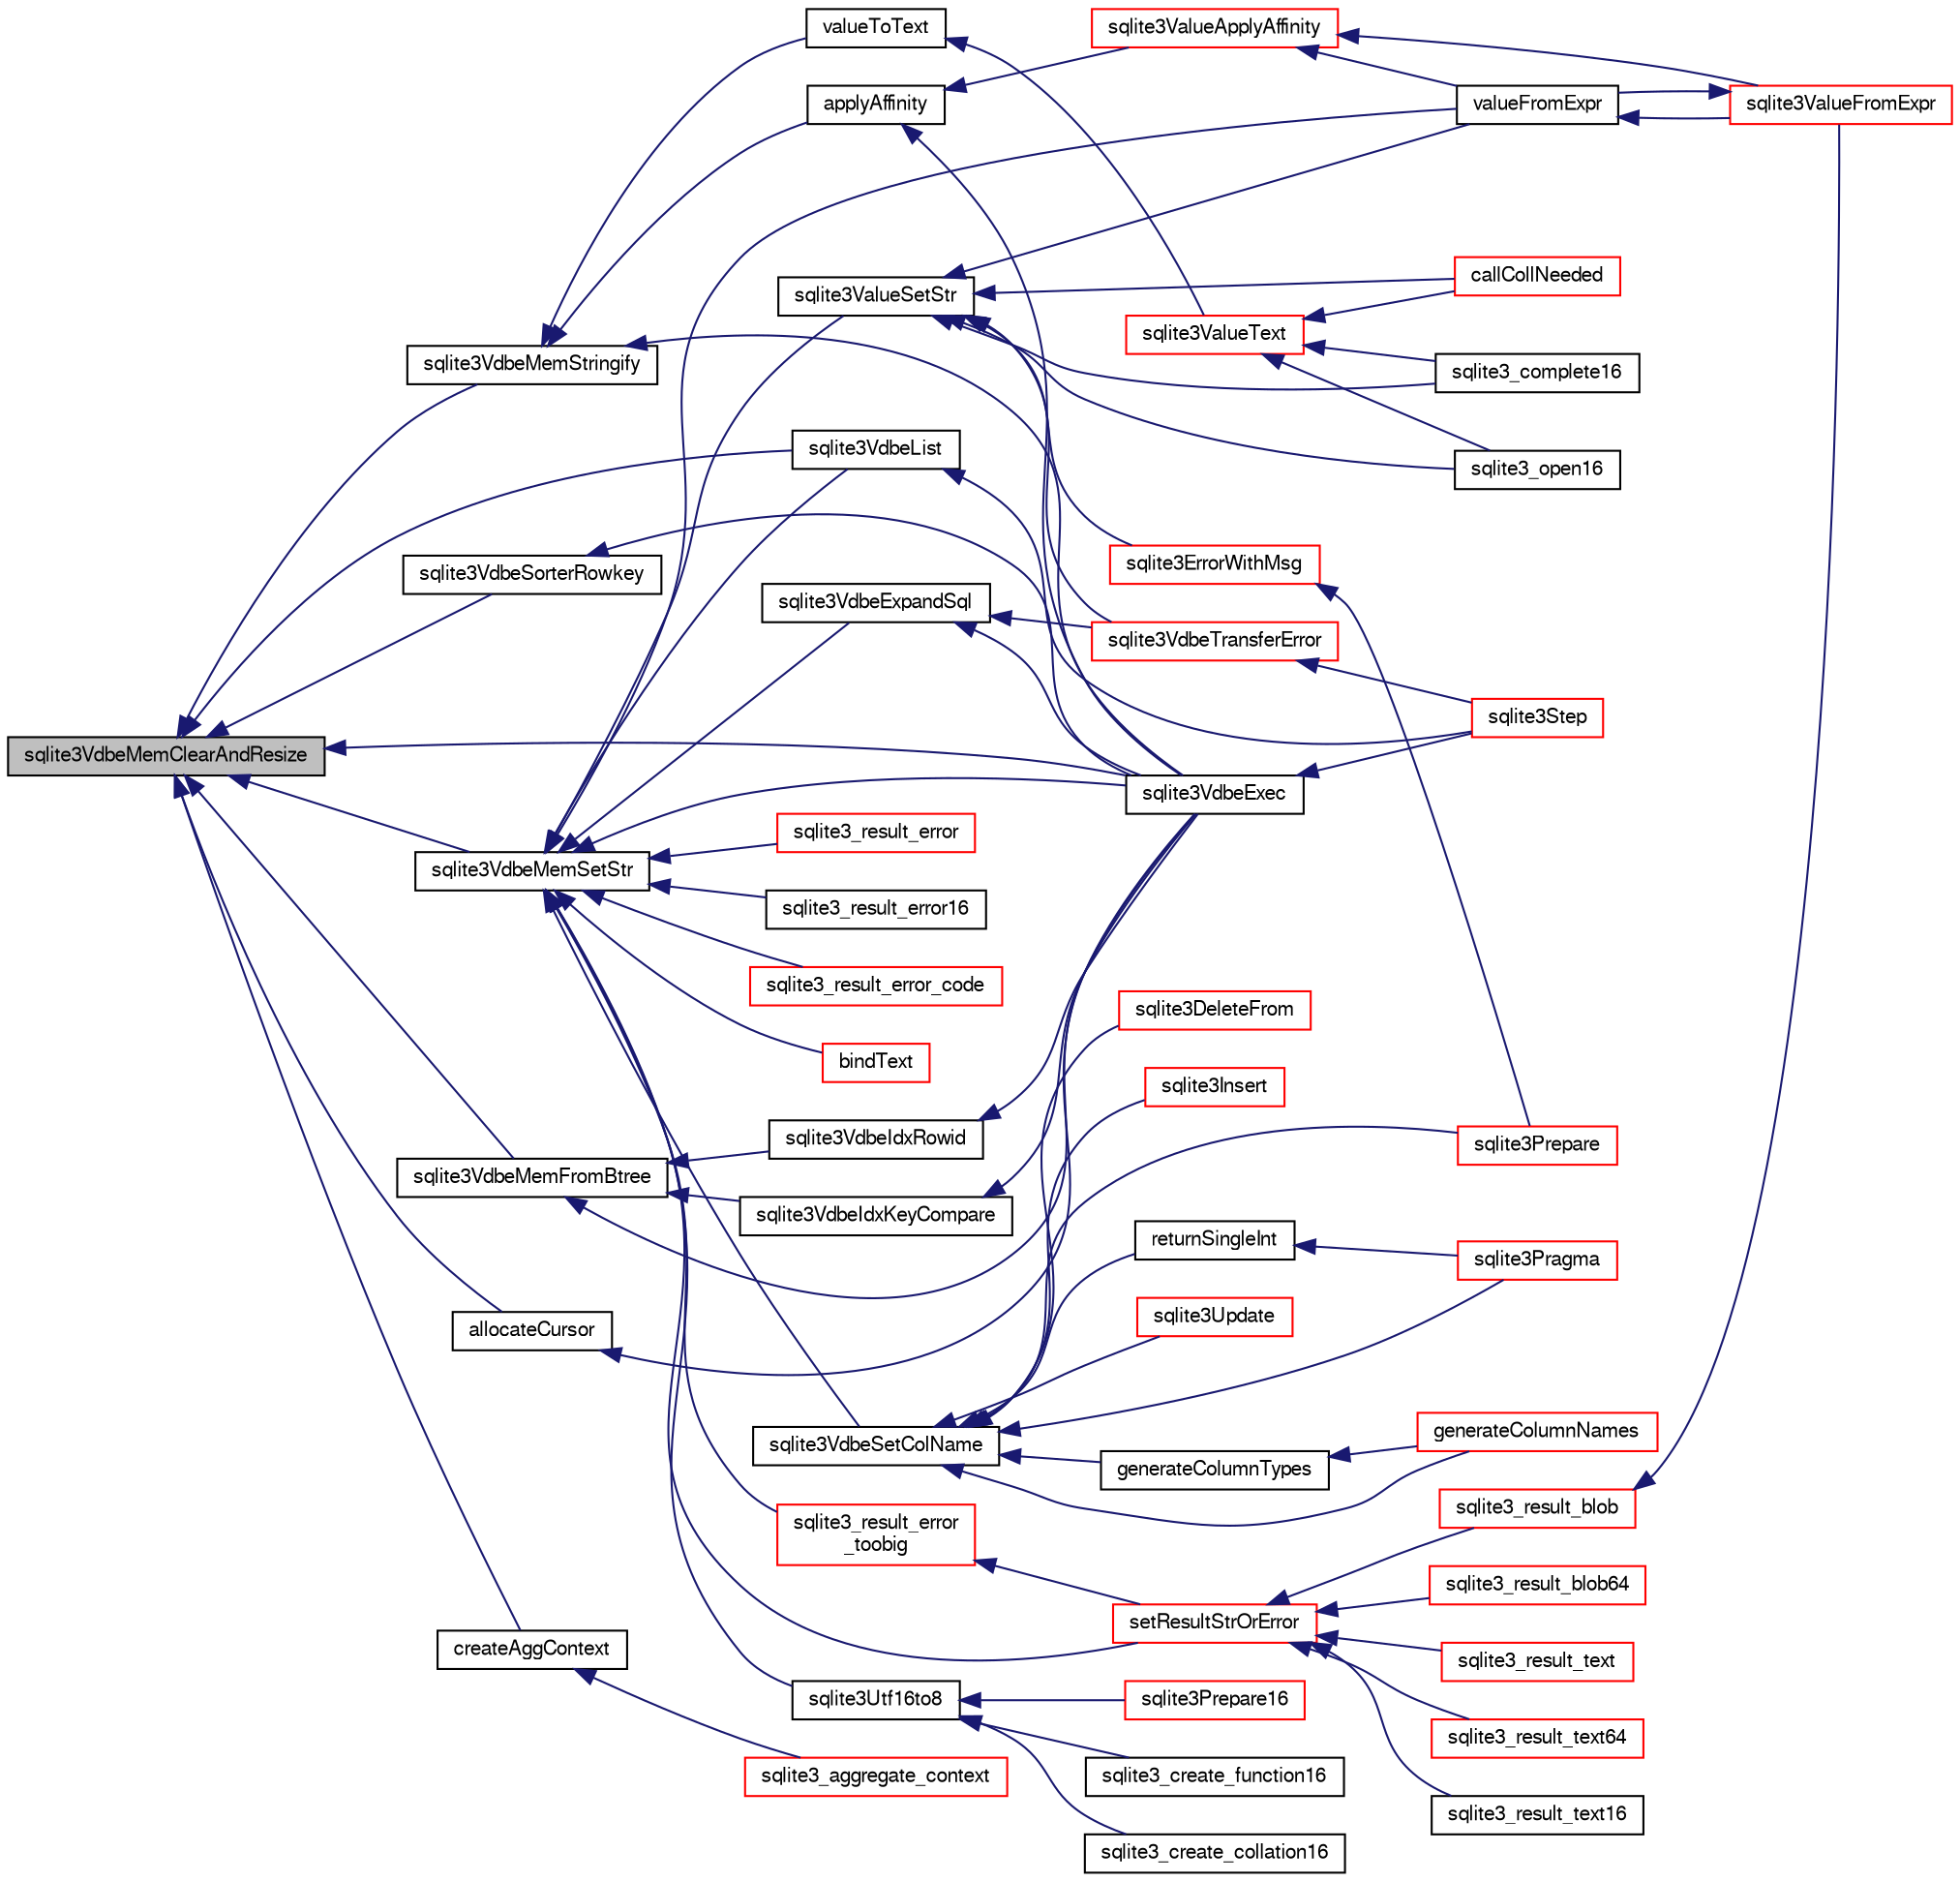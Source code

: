 digraph "sqlite3VdbeMemClearAndResize"
{
  edge [fontname="FreeSans",fontsize="10",labelfontname="FreeSans",labelfontsize="10"];
  node [fontname="FreeSans",fontsize="10",shape=record];
  rankdir="LR";
  Node763500 [label="sqlite3VdbeMemClearAndResize",height=0.2,width=0.4,color="black", fillcolor="grey75", style="filled", fontcolor="black"];
  Node763500 -> Node763501 [dir="back",color="midnightblue",fontsize="10",style="solid",fontname="FreeSans"];
  Node763501 [label="sqlite3VdbeMemStringify",height=0.2,width=0.4,color="black", fillcolor="white", style="filled",URL="$sqlite3_8c.html#aaf8a4e6bd1059297d279570e30b7680a"];
  Node763501 -> Node763502 [dir="back",color="midnightblue",fontsize="10",style="solid",fontname="FreeSans"];
  Node763502 [label="valueToText",height=0.2,width=0.4,color="black", fillcolor="white", style="filled",URL="$sqlite3_8c.html#abded1c4848e5c5901949c02af499044c"];
  Node763502 -> Node763503 [dir="back",color="midnightblue",fontsize="10",style="solid",fontname="FreeSans"];
  Node763503 [label="sqlite3ValueText",height=0.2,width=0.4,color="red", fillcolor="white", style="filled",URL="$sqlite3_8c.html#ad567a94e52d1adf81f4857fdba00a59b"];
  Node763503 -> Node764220 [dir="back",color="midnightblue",fontsize="10",style="solid",fontname="FreeSans"];
  Node764220 [label="callCollNeeded",height=0.2,width=0.4,color="red", fillcolor="white", style="filled",URL="$sqlite3_8c.html#a4b69d70c8956d161ab4ec05d87ae1054"];
  Node763503 -> Node764221 [dir="back",color="midnightblue",fontsize="10",style="solid",fontname="FreeSans"];
  Node764221 [label="sqlite3_complete16",height=0.2,width=0.4,color="black", fillcolor="white", style="filled",URL="$sqlite3_8h.html#a3260341c2ef82787acca48414a1d03a1"];
  Node763503 -> Node763745 [dir="back",color="midnightblue",fontsize="10",style="solid",fontname="FreeSans"];
  Node763745 [label="sqlite3_open16",height=0.2,width=0.4,color="black", fillcolor="white", style="filled",URL="$sqlite3_8h.html#adbc401bb96713f32e553db32f6f3ca33"];
  Node763501 -> Node764366 [dir="back",color="midnightblue",fontsize="10",style="solid",fontname="FreeSans"];
  Node764366 [label="applyAffinity",height=0.2,width=0.4,color="black", fillcolor="white", style="filled",URL="$sqlite3_8c.html#a9ed2c1bcefa8734a1c341ba28a785486"];
  Node764366 -> Node764367 [dir="back",color="midnightblue",fontsize="10",style="solid",fontname="FreeSans"];
  Node764367 [label="sqlite3ValueApplyAffinity",height=0.2,width=0.4,color="red", fillcolor="white", style="filled",URL="$sqlite3_8c.html#a535535f08aaaba2ebdf49ada6aca6fac"];
  Node764367 -> Node763958 [dir="back",color="midnightblue",fontsize="10",style="solid",fontname="FreeSans"];
  Node763958 [label="valueFromExpr",height=0.2,width=0.4,color="black", fillcolor="white", style="filled",URL="$sqlite3_8c.html#a08f91b27c0189e8b5bcdea6537466b7c"];
  Node763958 -> Node763959 [dir="back",color="midnightblue",fontsize="10",style="solid",fontname="FreeSans"];
  Node763959 [label="sqlite3ValueFromExpr",height=0.2,width=0.4,color="red", fillcolor="white", style="filled",URL="$sqlite3_8c.html#af103c812684544760641a1cd4d9745df"];
  Node763959 -> Node763958 [dir="back",color="midnightblue",fontsize="10",style="solid",fontname="FreeSans"];
  Node764367 -> Node763959 [dir="back",color="midnightblue",fontsize="10",style="solid",fontname="FreeSans"];
  Node764366 -> Node763509 [dir="back",color="midnightblue",fontsize="10",style="solid",fontname="FreeSans"];
  Node763509 [label="sqlite3VdbeExec",height=0.2,width=0.4,color="black", fillcolor="white", style="filled",URL="$sqlite3_8c.html#a8ce40a614bdc56719c4d642b1e4dfb21"];
  Node763509 -> Node763510 [dir="back",color="midnightblue",fontsize="10",style="solid",fontname="FreeSans"];
  Node763510 [label="sqlite3Step",height=0.2,width=0.4,color="red", fillcolor="white", style="filled",URL="$sqlite3_8c.html#a3f2872e873e2758a4beedad1d5113554"];
  Node763501 -> Node763509 [dir="back",color="midnightblue",fontsize="10",style="solid",fontname="FreeSans"];
  Node763500 -> Node764218 [dir="back",color="midnightblue",fontsize="10",style="solid",fontname="FreeSans"];
  Node764218 [label="sqlite3VdbeMemSetStr",height=0.2,width=0.4,color="black", fillcolor="white", style="filled",URL="$sqlite3_8c.html#a9697bec7c3b512483638ea3646191d7d"];
  Node764218 -> Node764216 [dir="back",color="midnightblue",fontsize="10",style="solid",fontname="FreeSans"];
  Node764216 [label="sqlite3Utf16to8",height=0.2,width=0.4,color="black", fillcolor="white", style="filled",URL="$sqlite3_8c.html#a2c2d4b96de83192463964b77bdc524ae"];
  Node764216 -> Node763702 [dir="back",color="midnightblue",fontsize="10",style="solid",fontname="FreeSans"];
  Node763702 [label="sqlite3Prepare16",height=0.2,width=0.4,color="red", fillcolor="white", style="filled",URL="$sqlite3_8c.html#a5842e6724b91885125f83c438da1f15b"];
  Node764216 -> Node764031 [dir="back",color="midnightblue",fontsize="10",style="solid",fontname="FreeSans"];
  Node764031 [label="sqlite3_create_function16",height=0.2,width=0.4,color="black", fillcolor="white", style="filled",URL="$sqlite3_8h.html#a8751bf4e2e9dbc53f2df8c00a53b3ace"];
  Node764216 -> Node763976 [dir="back",color="midnightblue",fontsize="10",style="solid",fontname="FreeSans"];
  Node763976 [label="sqlite3_create_collation16",height=0.2,width=0.4,color="black", fillcolor="white", style="filled",URL="$sqlite3_8h.html#a445eeb90caf851d2c8e329142a5ee906"];
  Node764218 -> Node763958 [dir="back",color="midnightblue",fontsize="10",style="solid",fontname="FreeSans"];
  Node764218 -> Node764219 [dir="back",color="midnightblue",fontsize="10",style="solid",fontname="FreeSans"];
  Node764219 [label="sqlite3ValueSetStr",height=0.2,width=0.4,color="black", fillcolor="white", style="filled",URL="$sqlite3_8c.html#a1fd40749f47941ee97ff6d798e2bc67e"];
  Node764219 -> Node764025 [dir="back",color="midnightblue",fontsize="10",style="solid",fontname="FreeSans"];
  Node764025 [label="sqlite3ErrorWithMsg",height=0.2,width=0.4,color="red", fillcolor="white", style="filled",URL="$sqlite3_8c.html#a11feb4cd8e77d59df266587cfe1b2641"];
  Node764025 -> Node763696 [dir="back",color="midnightblue",fontsize="10",style="solid",fontname="FreeSans"];
  Node763696 [label="sqlite3Prepare",height=0.2,width=0.4,color="red", fillcolor="white", style="filled",URL="$sqlite3_8c.html#acb25890858d0bf4b12eb7aae569f0c7b"];
  Node764219 -> Node763958 [dir="back",color="midnightblue",fontsize="10",style="solid",fontname="FreeSans"];
  Node764219 -> Node763988 [dir="back",color="midnightblue",fontsize="10",style="solid",fontname="FreeSans"];
  Node763988 [label="sqlite3VdbeTransferError",height=0.2,width=0.4,color="red", fillcolor="white", style="filled",URL="$sqlite3_8c.html#aaf4a567b51602bb6d7bb150e6c72de69"];
  Node763988 -> Node763510 [dir="back",color="midnightblue",fontsize="10",style="solid",fontname="FreeSans"];
  Node764219 -> Node764220 [dir="back",color="midnightblue",fontsize="10",style="solid",fontname="FreeSans"];
  Node764219 -> Node764221 [dir="back",color="midnightblue",fontsize="10",style="solid",fontname="FreeSans"];
  Node764219 -> Node763745 [dir="back",color="midnightblue",fontsize="10",style="solid",fontname="FreeSans"];
  Node764218 -> Node764002 [dir="back",color="midnightblue",fontsize="10",style="solid",fontname="FreeSans"];
  Node764002 [label="sqlite3VdbeList",height=0.2,width=0.4,color="black", fillcolor="white", style="filled",URL="$sqlite3_8c.html#a61f5dfb765135a9982025bab8944f7fd"];
  Node764002 -> Node763510 [dir="back",color="midnightblue",fontsize="10",style="solid",fontname="FreeSans"];
  Node764218 -> Node764222 [dir="back",color="midnightblue",fontsize="10",style="solid",fontname="FreeSans"];
  Node764222 [label="sqlite3VdbeSetColName",height=0.2,width=0.4,color="black", fillcolor="white", style="filled",URL="$sqlite3_8c.html#a05534e7d71a734a43c35ae061ef45e6e"];
  Node764222 -> Node763553 [dir="back",color="midnightblue",fontsize="10",style="solid",fontname="FreeSans"];
  Node763553 [label="sqlite3DeleteFrom",height=0.2,width=0.4,color="red", fillcolor="white", style="filled",URL="$sqlite3_8c.html#ab9b4b45349188b49eabb23f94608a091"];
  Node764222 -> Node763562 [dir="back",color="midnightblue",fontsize="10",style="solid",fontname="FreeSans"];
  Node763562 [label="sqlite3Insert",height=0.2,width=0.4,color="red", fillcolor="white", style="filled",URL="$sqlite3_8c.html#a5b17c9c2000bae6bdff8e6be48d7dc2b"];
  Node764222 -> Node764223 [dir="back",color="midnightblue",fontsize="10",style="solid",fontname="FreeSans"];
  Node764223 [label="returnSingleInt",height=0.2,width=0.4,color="black", fillcolor="white", style="filled",URL="$sqlite3_8c.html#ac113284b70126c8f10e1603da0b16b26"];
  Node764223 -> Node763586 [dir="back",color="midnightblue",fontsize="10",style="solid",fontname="FreeSans"];
  Node763586 [label="sqlite3Pragma",height=0.2,width=0.4,color="red", fillcolor="white", style="filled",URL="$sqlite3_8c.html#a111391370f58f8e6a6eca51fd34d62ed"];
  Node764222 -> Node763586 [dir="back",color="midnightblue",fontsize="10",style="solid",fontname="FreeSans"];
  Node764222 -> Node763696 [dir="back",color="midnightblue",fontsize="10",style="solid",fontname="FreeSans"];
  Node764222 -> Node764224 [dir="back",color="midnightblue",fontsize="10",style="solid",fontname="FreeSans"];
  Node764224 [label="generateColumnTypes",height=0.2,width=0.4,color="black", fillcolor="white", style="filled",URL="$sqlite3_8c.html#ab8cd9b03f3ad634e6b70d30f8633add9"];
  Node764224 -> Node764017 [dir="back",color="midnightblue",fontsize="10",style="solid",fontname="FreeSans"];
  Node764017 [label="generateColumnNames",height=0.2,width=0.4,color="red", fillcolor="white", style="filled",URL="$sqlite3_8c.html#a9373f35df9061335d5b371e7bbf22a11"];
  Node764222 -> Node764017 [dir="back",color="midnightblue",fontsize="10",style="solid",fontname="FreeSans"];
  Node764222 -> Node763563 [dir="back",color="midnightblue",fontsize="10",style="solid",fontname="FreeSans"];
  Node763563 [label="sqlite3Update",height=0.2,width=0.4,color="red", fillcolor="white", style="filled",URL="$sqlite3_8c.html#ac5aa67c46e8cc8174566fabe6809fafa"];
  Node764218 -> Node764225 [dir="back",color="midnightblue",fontsize="10",style="solid",fontname="FreeSans"];
  Node764225 [label="setResultStrOrError",height=0.2,width=0.4,color="red", fillcolor="white", style="filled",URL="$sqlite3_8c.html#af1d0f45c261a19434fad327798cc6d6b"];
  Node764225 -> Node764226 [dir="back",color="midnightblue",fontsize="10",style="solid",fontname="FreeSans"];
  Node764226 [label="sqlite3_result_blob",height=0.2,width=0.4,color="red", fillcolor="white", style="filled",URL="$sqlite3_8h.html#aa37a7968d2cc1824ff30313c9d2a8b3c"];
  Node764226 -> Node763959 [dir="back",color="midnightblue",fontsize="10",style="solid",fontname="FreeSans"];
  Node764225 -> Node764228 [dir="back",color="midnightblue",fontsize="10",style="solid",fontname="FreeSans"];
  Node764228 [label="sqlite3_result_blob64",height=0.2,width=0.4,color="red", fillcolor="white", style="filled",URL="$sqlite3_8h.html#a2705d099be89bf11179ab5b75b56a1b2"];
  Node764225 -> Node764230 [dir="back",color="midnightblue",fontsize="10",style="solid",fontname="FreeSans"];
  Node764230 [label="sqlite3_result_text",height=0.2,width=0.4,color="red", fillcolor="white", style="filled",URL="$sqlite3_8h.html#a2c06bc83045bd7986b89e5e8bd689bdf"];
  Node764225 -> Node764239 [dir="back",color="midnightblue",fontsize="10",style="solid",fontname="FreeSans"];
  Node764239 [label="sqlite3_result_text64",height=0.2,width=0.4,color="red", fillcolor="white", style="filled",URL="$sqlite3_8h.html#affa34bce1f22b7acb9e5b4ade4e09ee1"];
  Node764225 -> Node764240 [dir="back",color="midnightblue",fontsize="10",style="solid",fontname="FreeSans"];
  Node764240 [label="sqlite3_result_text16",height=0.2,width=0.4,color="black", fillcolor="white", style="filled",URL="$sqlite3_8h.html#af7d06a8a5c730d8d76a81994efd24741"];
  Node764218 -> Node764243 [dir="back",color="midnightblue",fontsize="10",style="solid",fontname="FreeSans"];
  Node764243 [label="sqlite3_result_error",height=0.2,width=0.4,color="red", fillcolor="white", style="filled",URL="$sqlite3_8h.html#a577161e1b67908b94f47007aaa6ae4c4"];
  Node764218 -> Node764251 [dir="back",color="midnightblue",fontsize="10",style="solid",fontname="FreeSans"];
  Node764251 [label="sqlite3_result_error16",height=0.2,width=0.4,color="black", fillcolor="white", style="filled",URL="$sqlite3_8h.html#a2baa2d4dd3dc187608d942f3edfd46da"];
  Node764218 -> Node764252 [dir="back",color="midnightblue",fontsize="10",style="solid",fontname="FreeSans"];
  Node764252 [label="sqlite3_result_error_code",height=0.2,width=0.4,color="red", fillcolor="white", style="filled",URL="$sqlite3_8h.html#ac7ad2457fb9a1b7b772caf8e48deb8bc"];
  Node764218 -> Node764253 [dir="back",color="midnightblue",fontsize="10",style="solid",fontname="FreeSans"];
  Node764253 [label="sqlite3_result_error\l_toobig",height=0.2,width=0.4,color="red", fillcolor="white", style="filled",URL="$sqlite3_8h.html#ad4f0c5e8c9421d0c4550c1a108221abe"];
  Node764253 -> Node764225 [dir="back",color="midnightblue",fontsize="10",style="solid",fontname="FreeSans"];
  Node764218 -> Node764161 [dir="back",color="midnightblue",fontsize="10",style="solid",fontname="FreeSans"];
  Node764161 [label="bindText",height=0.2,width=0.4,color="red", fillcolor="white", style="filled",URL="$sqlite3_8c.html#acdec2c68ea6b14a08bcfea9cfd32b2f2"];
  Node764218 -> Node764177 [dir="back",color="midnightblue",fontsize="10",style="solid",fontname="FreeSans"];
  Node764177 [label="sqlite3VdbeExpandSql",height=0.2,width=0.4,color="black", fillcolor="white", style="filled",URL="$sqlite3_8c.html#a5a497837d5d69b92e7bca23673589c69"];
  Node764177 -> Node763988 [dir="back",color="midnightblue",fontsize="10",style="solid",fontname="FreeSans"];
  Node764177 -> Node763509 [dir="back",color="midnightblue",fontsize="10",style="solid",fontname="FreeSans"];
  Node764218 -> Node763509 [dir="back",color="midnightblue",fontsize="10",style="solid",fontname="FreeSans"];
  Node763500 -> Node763847 [dir="back",color="midnightblue",fontsize="10",style="solid",fontname="FreeSans"];
  Node763847 [label="sqlite3VdbeMemFromBtree",height=0.2,width=0.4,color="black", fillcolor="white", style="filled",URL="$sqlite3_8c.html#a2f4630d8648b1bf4ffcda8c6813518d2"];
  Node763847 -> Node763848 [dir="back",color="midnightblue",fontsize="10",style="solid",fontname="FreeSans"];
  Node763848 [label="sqlite3VdbeIdxRowid",height=0.2,width=0.4,color="black", fillcolor="white", style="filled",URL="$sqlite3_8c.html#a1a759afe6bc723418d03214c07ba410f"];
  Node763848 -> Node763509 [dir="back",color="midnightblue",fontsize="10",style="solid",fontname="FreeSans"];
  Node763847 -> Node763849 [dir="back",color="midnightblue",fontsize="10",style="solid",fontname="FreeSans"];
  Node763849 [label="sqlite3VdbeIdxKeyCompare",height=0.2,width=0.4,color="black", fillcolor="white", style="filled",URL="$sqlite3_8c.html#a633ec6b384086f70ef61b64a5269afc9"];
  Node763849 -> Node763509 [dir="back",color="midnightblue",fontsize="10",style="solid",fontname="FreeSans"];
  Node763847 -> Node763509 [dir="back",color="midnightblue",fontsize="10",style="solid",fontname="FreeSans"];
  Node763500 -> Node764002 [dir="back",color="midnightblue",fontsize="10",style="solid",fontname="FreeSans"];
  Node763500 -> Node764369 [dir="back",color="midnightblue",fontsize="10",style="solid",fontname="FreeSans"];
  Node764369 [label="createAggContext",height=0.2,width=0.4,color="black", fillcolor="white", style="filled",URL="$sqlite3_8c.html#a843c998f50da4010b570948408f90fb9"];
  Node764369 -> Node764370 [dir="back",color="midnightblue",fontsize="10",style="solid",fontname="FreeSans"];
  Node764370 [label="sqlite3_aggregate_context",height=0.2,width=0.4,color="red", fillcolor="white", style="filled",URL="$sqlite3_8h.html#aa4b8b7e57758c004b4e9ec14489bde1c"];
  Node763500 -> Node763845 [dir="back",color="midnightblue",fontsize="10",style="solid",fontname="FreeSans"];
  Node763845 [label="allocateCursor",height=0.2,width=0.4,color="black", fillcolor="white", style="filled",URL="$sqlite3_8c.html#a5083c054ea81802294e539b00a57aad4"];
  Node763845 -> Node763509 [dir="back",color="midnightblue",fontsize="10",style="solid",fontname="FreeSans"];
  Node763500 -> Node763509 [dir="back",color="midnightblue",fontsize="10",style="solid",fontname="FreeSans"];
  Node763500 -> Node764376 [dir="back",color="midnightblue",fontsize="10",style="solid",fontname="FreeSans"];
  Node764376 [label="sqlite3VdbeSorterRowkey",height=0.2,width=0.4,color="black", fillcolor="white", style="filled",URL="$sqlite3_8c.html#a420bbf7368575c4d59d6a64ff3aed3e7"];
  Node764376 -> Node763509 [dir="back",color="midnightblue",fontsize="10",style="solid",fontname="FreeSans"];
}
